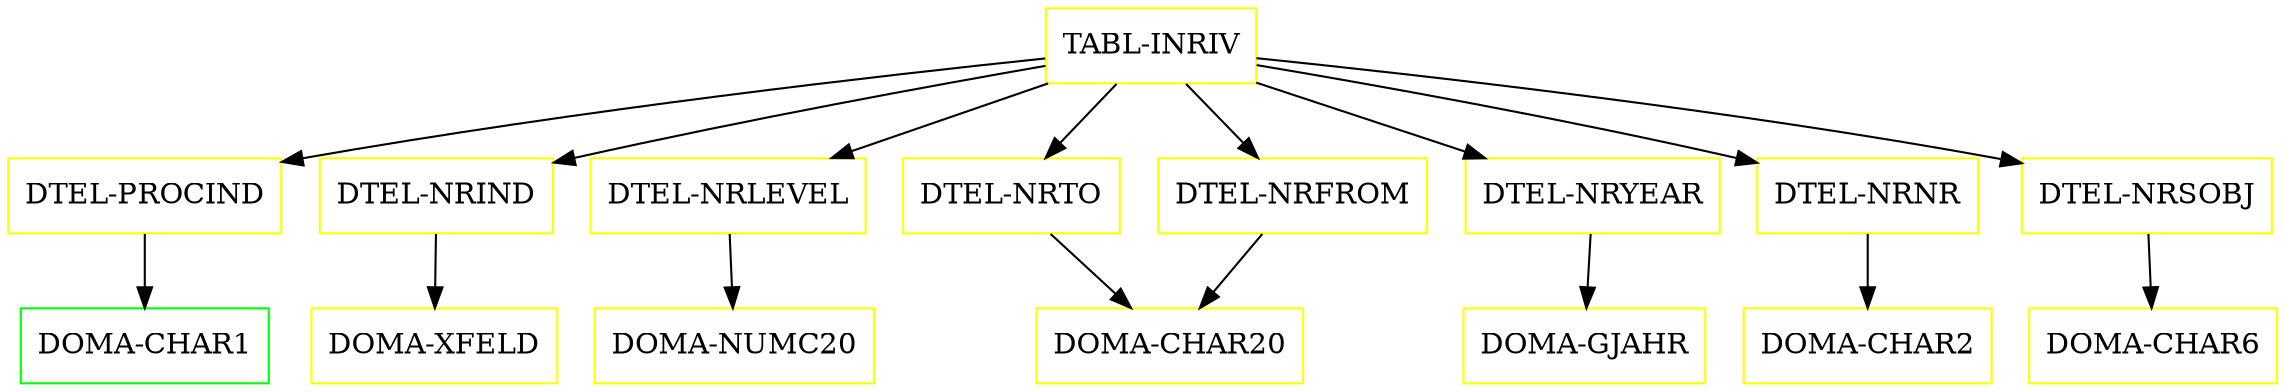 digraph G {
  "TABL-INRIV" [shape=box,color=yellow];
  "DTEL-PROCIND" [shape=box,color=yellow,URL="./DTEL_PROCIND.html"];
  "DOMA-CHAR1" [shape=box,color=green,URL="./DOMA_CHAR1.html"];
  "DTEL-NRIND" [shape=box,color=yellow,URL="./DTEL_NRIND.html"];
  "DOMA-XFELD" [shape=box,color=yellow,URL="./DOMA_XFELD.html"];
  "DTEL-NRLEVEL" [shape=box,color=yellow,URL="./DTEL_NRLEVEL.html"];
  "DOMA-NUMC20" [shape=box,color=yellow,URL="./DOMA_NUMC20.html"];
  "DTEL-NRTO" [shape=box,color=yellow,URL="./DTEL_NRTO.html"];
  "DOMA-CHAR20" [shape=box,color=yellow,URL="./DOMA_CHAR20.html"];
  "DTEL-NRFROM" [shape=box,color=yellow,URL="./DTEL_NRFROM.html"];
  "DTEL-NRYEAR" [shape=box,color=yellow,URL="./DTEL_NRYEAR.html"];
  "DOMA-GJAHR" [shape=box,color=yellow,URL="./DOMA_GJAHR.html"];
  "DTEL-NRNR" [shape=box,color=yellow,URL="./DTEL_NRNR.html"];
  "DOMA-CHAR2" [shape=box,color=yellow,URL="./DOMA_CHAR2.html"];
  "DTEL-NRSOBJ" [shape=box,color=yellow,URL="./DTEL_NRSOBJ.html"];
  "DOMA-CHAR6" [shape=box,color=yellow,URL="./DOMA_CHAR6.html"];
  "TABL-INRIV" -> "DTEL-NRSOBJ";
  "TABL-INRIV" -> "DTEL-NRNR";
  "TABL-INRIV" -> "DTEL-NRYEAR";
  "TABL-INRIV" -> "DTEL-NRFROM";
  "TABL-INRIV" -> "DTEL-NRTO";
  "TABL-INRIV" -> "DTEL-NRLEVEL";
  "TABL-INRIV" -> "DTEL-NRIND";
  "TABL-INRIV" -> "DTEL-PROCIND";
  "DTEL-PROCIND" -> "DOMA-CHAR1";
  "DTEL-NRIND" -> "DOMA-XFELD";
  "DTEL-NRLEVEL" -> "DOMA-NUMC20";
  "DTEL-NRTO" -> "DOMA-CHAR20";
  "DTEL-NRFROM" -> "DOMA-CHAR20";
  "DTEL-NRYEAR" -> "DOMA-GJAHR";
  "DTEL-NRNR" -> "DOMA-CHAR2";
  "DTEL-NRSOBJ" -> "DOMA-CHAR6";
}
